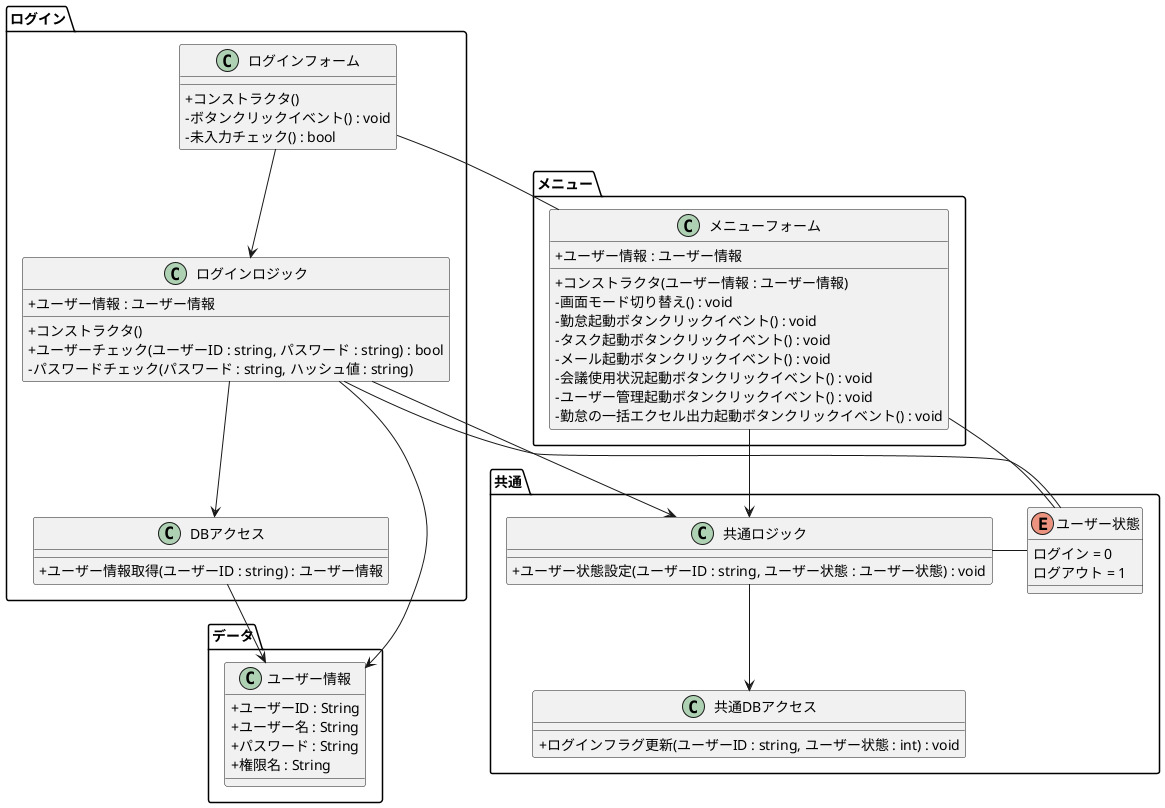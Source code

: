 @startuml
skinparam classAttributeIconSize 0
ログイン.ログインフォーム --> ログイン.ログインロジック
ログイン.ログインフォーム - メニュー.メニューフォーム
ログイン.ログインロジック --> ログイン.DBアクセス
ログイン.ログインロジック --> 共通.共通ロジック
ログイン.ログインロジック --> データ.ユーザー情報
ログイン.ログインロジック - 共通.ユーザー状態
メニュー.メニューフォーム - 共通.ユーザー状態
メニュー.メニューフォーム --> 共通.共通ロジック
ログイン.DBアクセス --> データ.ユーザー情報
共通.共通ロジック --> 共通.共通DBアクセス
共通.共通ロジック - 共通.ユーザー状態

namespace ログイン #FFFFFF {
  class ログインフォーム {
    + コンストラクタ()
    - ボタンクリックイベント() : void
    - 未入力チェック() : bool
  }
  
  class ログインロジック {
     + ユーザー情報 : ユーザー情報
     + コンストラクタ()
     + ユーザーチェック(ユーザーID : string, パスワード : string) : bool
     - パスワードチェック(パスワード : string, ハッシュ値 : string)
  }
  
  class DBアクセス {
     + ユーザー情報取得(ユーザーID : string) : ユーザー情報
  }
}
namespace 共通 #FFFFFF {
  enum ユーザー状態 {
    ログイン = 0
    ログアウト = 1
  }

  class 共通ロジック {
    + ユーザー状態設定(ユーザーID : string, ユーザー状態 : ユーザー状態) : void
  }
  
  class 共通DBアクセス {
    + ログインフラグ更新(ユーザーID : string, ユーザー状態 : int) : void
  }
}
namespace メニュー #FFFFFF {
  class メニューフォーム {
     + ユーザー情報 : ユーザー情報
    + コンストラクタ(ユーザー情報 : ユーザー情報)
    - 画面モード切り替え() : void
    - 勤怠起動ボタンクリックイベント() : void
    - タスク起動ボタンクリックイベント() : void
    - メール起動ボタンクリックイベント() : void
    - 会議使用状況起動ボタンクリックイベント() : void
    - ユーザー管理起動ボタンクリックイベント() : void
    - 勤怠の一括エクセル出力起動ボタンクリックイベント() : void
  }
}
namespace データ #FFFFFF {
  class ユーザー情報 {
     + ユーザーID : String
     + ユーザー名 : String
     + パスワード : String
     + 権限名 : String
  }
}
@enduml